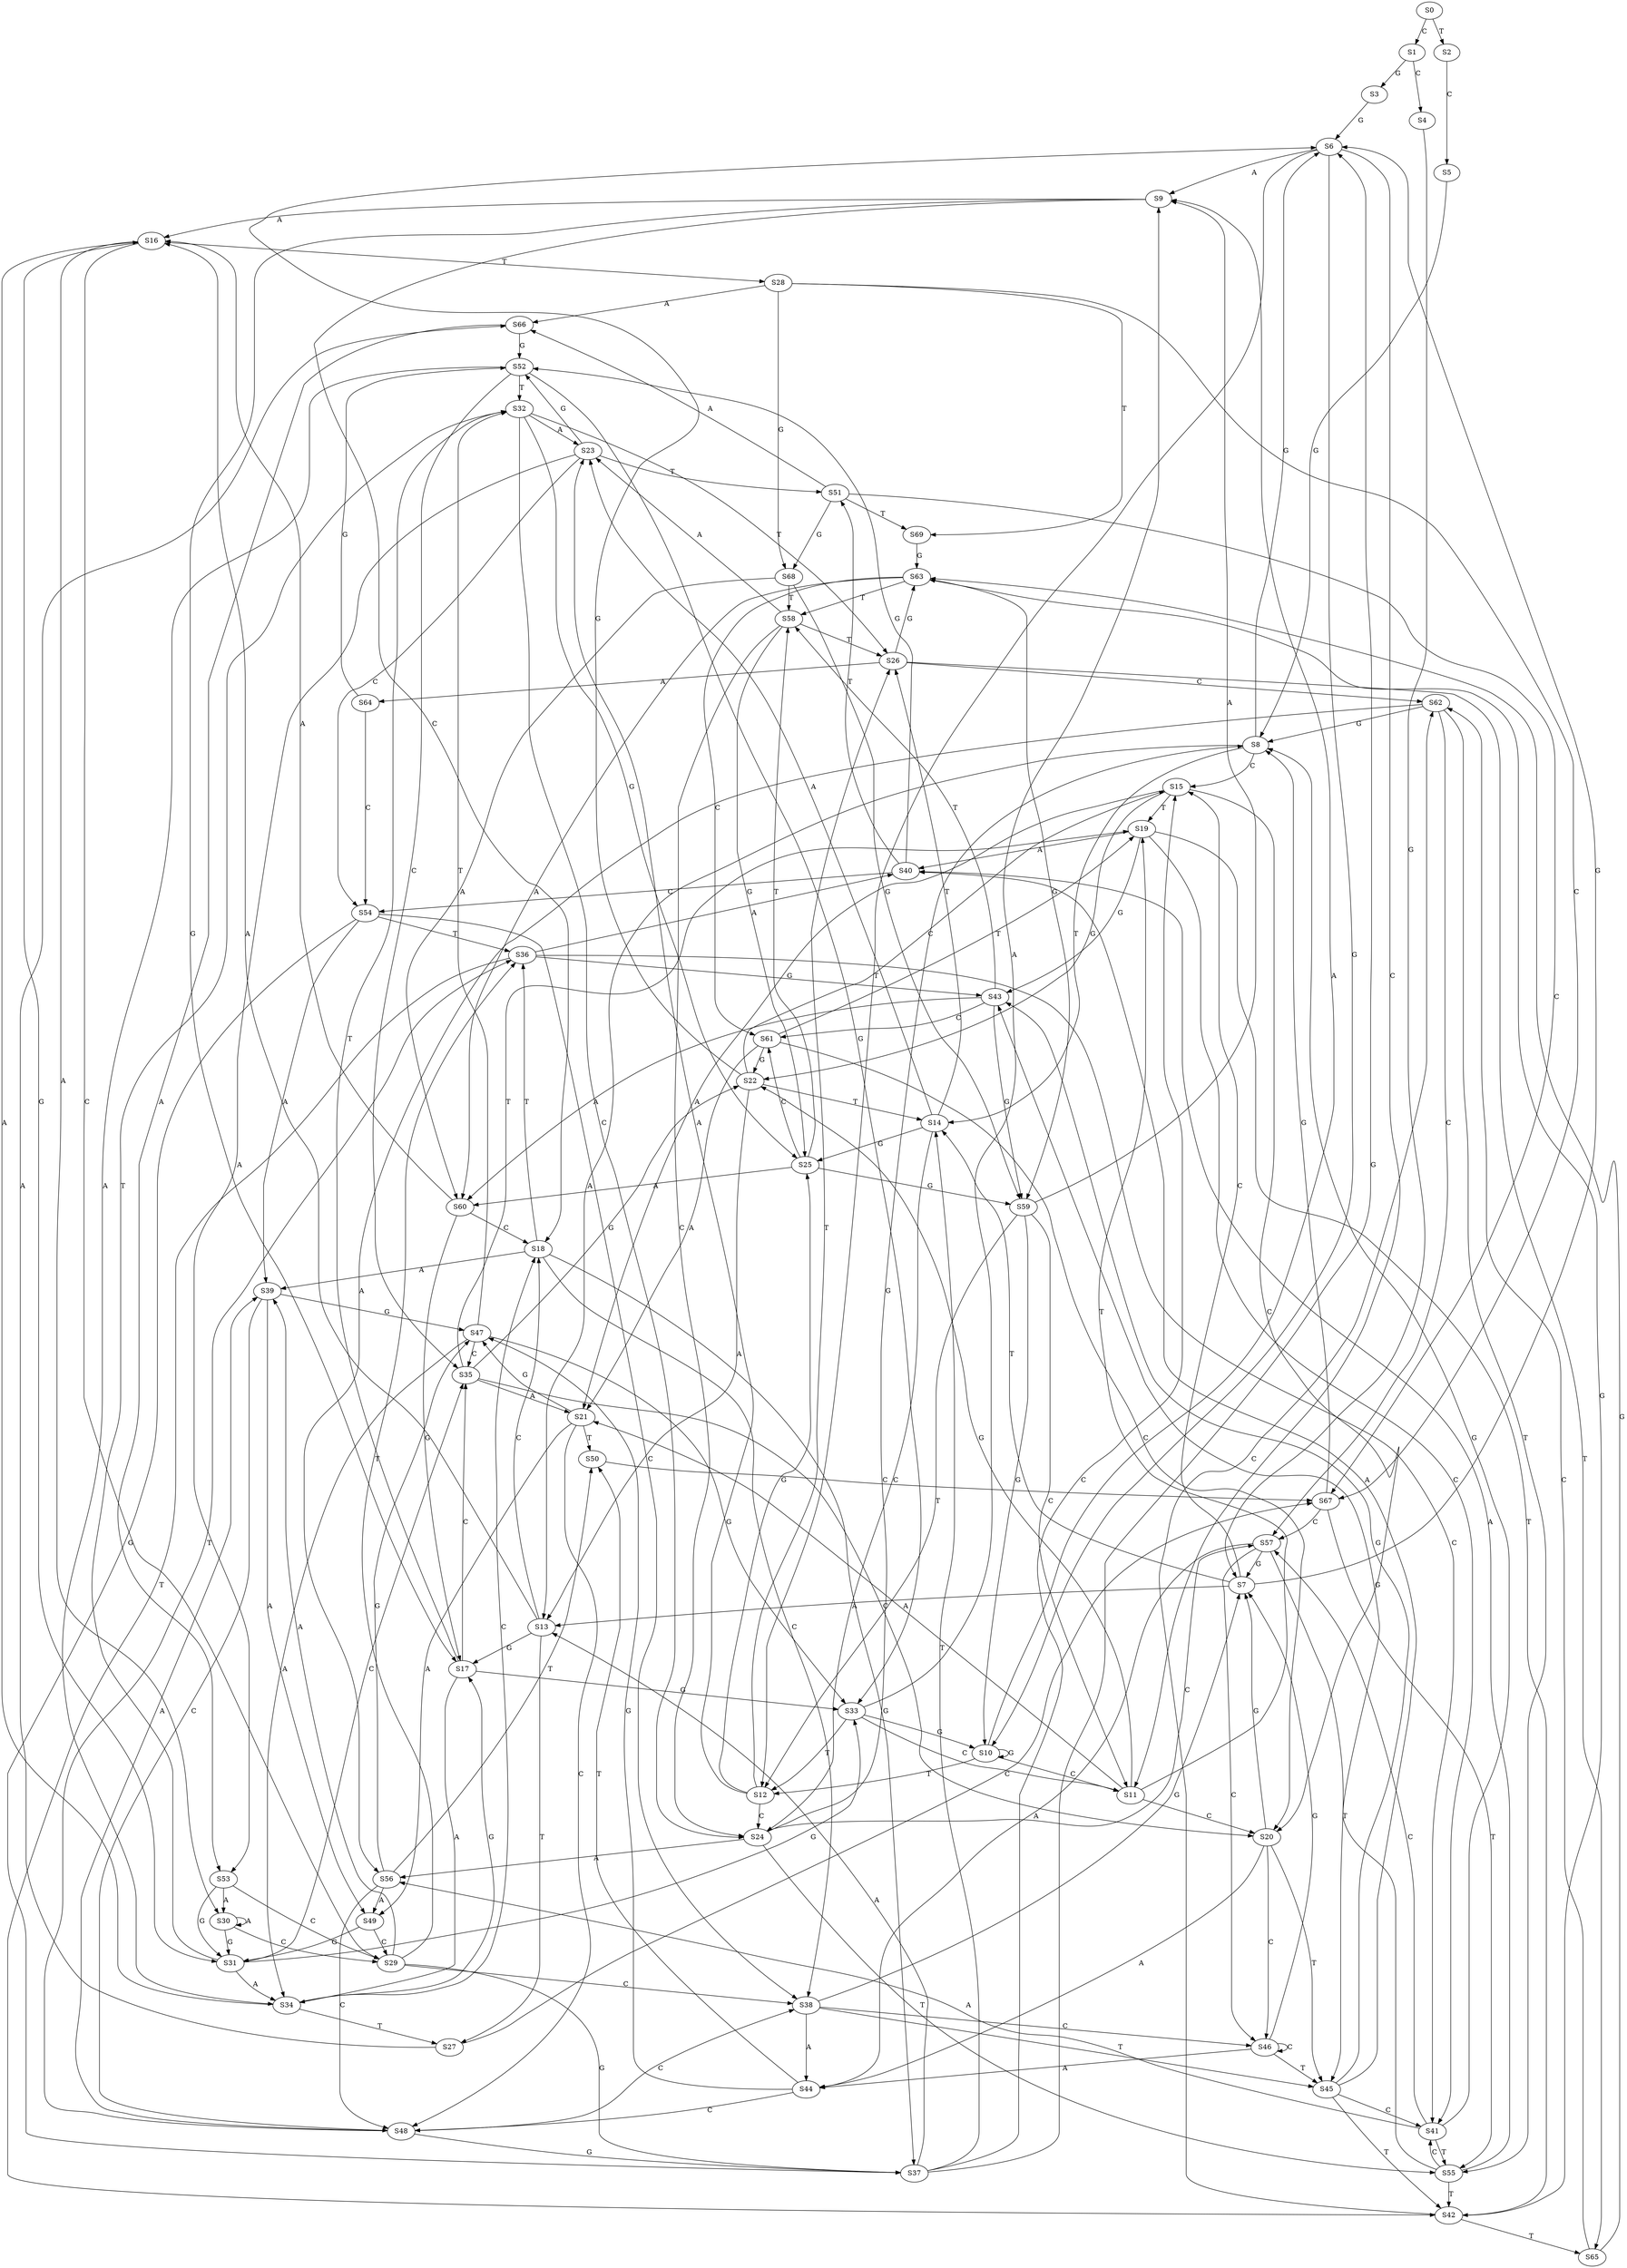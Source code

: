 strict digraph  {
	S0 -> S1 [ label = C ];
	S0 -> S2 [ label = T ];
	S1 -> S3 [ label = G ];
	S1 -> S4 [ label = C ];
	S2 -> S5 [ label = C ];
	S3 -> S6 [ label = G ];
	S4 -> S7 [ label = G ];
	S5 -> S8 [ label = G ];
	S6 -> S9 [ label = A ];
	S6 -> S10 [ label = G ];
	S6 -> S11 [ label = C ];
	S6 -> S12 [ label = T ];
	S7 -> S13 [ label = A ];
	S7 -> S6 [ label = G ];
	S7 -> S14 [ label = T ];
	S7 -> S15 [ label = C ];
	S8 -> S6 [ label = G ];
	S8 -> S14 [ label = T ];
	S8 -> S15 [ label = C ];
	S8 -> S13 [ label = A ];
	S9 -> S16 [ label = A ];
	S9 -> S17 [ label = G ];
	S9 -> S18 [ label = C ];
	S10 -> S12 [ label = T ];
	S10 -> S11 [ label = C ];
	S10 -> S10 [ label = G ];
	S10 -> S9 [ label = A ];
	S11 -> S19 [ label = T ];
	S11 -> S20 [ label = C ];
	S11 -> S21 [ label = A ];
	S11 -> S22 [ label = G ];
	S12 -> S23 [ label = A ];
	S12 -> S24 [ label = C ];
	S12 -> S25 [ label = G ];
	S12 -> S26 [ label = T ];
	S13 -> S16 [ label = A ];
	S13 -> S18 [ label = C ];
	S13 -> S17 [ label = G ];
	S13 -> S27 [ label = T ];
	S14 -> S24 [ label = C ];
	S14 -> S23 [ label = A ];
	S14 -> S25 [ label = G ];
	S14 -> S26 [ label = T ];
	S15 -> S22 [ label = G ];
	S15 -> S19 [ label = T ];
	S15 -> S20 [ label = C ];
	S15 -> S21 [ label = A ];
	S16 -> S28 [ label = T ];
	S16 -> S29 [ label = C ];
	S16 -> S30 [ label = A ];
	S16 -> S31 [ label = G ];
	S17 -> S32 [ label = T ];
	S17 -> S33 [ label = G ];
	S17 -> S34 [ label = A ];
	S17 -> S35 [ label = C ];
	S18 -> S36 [ label = T ];
	S18 -> S37 [ label = G ];
	S18 -> S38 [ label = C ];
	S18 -> S39 [ label = A ];
	S19 -> S40 [ label = A ];
	S19 -> S41 [ label = C ];
	S19 -> S42 [ label = T ];
	S19 -> S43 [ label = G ];
	S20 -> S7 [ label = G ];
	S20 -> S44 [ label = A ];
	S20 -> S45 [ label = T ];
	S20 -> S46 [ label = C ];
	S21 -> S47 [ label = G ];
	S21 -> S48 [ label = C ];
	S21 -> S49 [ label = A ];
	S21 -> S50 [ label = T ];
	S22 -> S6 [ label = G ];
	S22 -> S13 [ label = A ];
	S22 -> S14 [ label = T ];
	S22 -> S15 [ label = C ];
	S23 -> S51 [ label = T ];
	S23 -> S52 [ label = G ];
	S23 -> S53 [ label = A ];
	S23 -> S54 [ label = C ];
	S24 -> S55 [ label = T ];
	S24 -> S8 [ label = G ];
	S24 -> S56 [ label = A ];
	S24 -> S57 [ label = C ];
	S25 -> S58 [ label = T ];
	S25 -> S59 [ label = G ];
	S25 -> S60 [ label = A ];
	S25 -> S61 [ label = C ];
	S26 -> S62 [ label = C ];
	S26 -> S63 [ label = G ];
	S26 -> S64 [ label = A ];
	S26 -> S65 [ label = T ];
	S27 -> S66 [ label = A ];
	S27 -> S67 [ label = C ];
	S28 -> S66 [ label = A ];
	S28 -> S67 [ label = C ];
	S28 -> S68 [ label = G ];
	S28 -> S69 [ label = T ];
	S29 -> S39 [ label = A ];
	S29 -> S38 [ label = C ];
	S29 -> S37 [ label = G ];
	S29 -> S36 [ label = T ];
	S30 -> S31 [ label = G ];
	S30 -> S29 [ label = C ];
	S30 -> S30 [ label = A ];
	S31 -> S32 [ label = T ];
	S31 -> S34 [ label = A ];
	S31 -> S35 [ label = C ];
	S31 -> S33 [ label = G ];
	S32 -> S23 [ label = A ];
	S32 -> S24 [ label = C ];
	S32 -> S25 [ label = G ];
	S32 -> S26 [ label = T ];
	S33 -> S9 [ label = A ];
	S33 -> S10 [ label = G ];
	S33 -> S12 [ label = T ];
	S33 -> S11 [ label = C ];
	S34 -> S16 [ label = A ];
	S34 -> S18 [ label = C ];
	S34 -> S27 [ label = T ];
	S34 -> S17 [ label = G ];
	S35 -> S20 [ label = C ];
	S35 -> S21 [ label = A ];
	S35 -> S22 [ label = G ];
	S35 -> S19 [ label = T ];
	S36 -> S40 [ label = A ];
	S36 -> S41 [ label = C ];
	S36 -> S42 [ label = T ];
	S36 -> S43 [ label = G ];
	S37 -> S6 [ label = G ];
	S37 -> S13 [ label = A ];
	S37 -> S14 [ label = T ];
	S37 -> S15 [ label = C ];
	S38 -> S46 [ label = C ];
	S38 -> S44 [ label = A ];
	S38 -> S45 [ label = T ];
	S38 -> S7 [ label = G ];
	S39 -> S47 [ label = G ];
	S39 -> S48 [ label = C ];
	S39 -> S49 [ label = A ];
	S40 -> S52 [ label = G ];
	S40 -> S51 [ label = T ];
	S40 -> S54 [ label = C ];
	S41 -> S55 [ label = T ];
	S41 -> S8 [ label = G ];
	S41 -> S57 [ label = C ];
	S41 -> S56 [ label = A ];
	S42 -> S62 [ label = C ];
	S42 -> S65 [ label = T ];
	S42 -> S63 [ label = G ];
	S43 -> S60 [ label = A ];
	S43 -> S61 [ label = C ];
	S43 -> S59 [ label = G ];
	S43 -> S58 [ label = T ];
	S44 -> S47 [ label = G ];
	S44 -> S50 [ label = T ];
	S44 -> S48 [ label = C ];
	S45 -> S43 [ label = G ];
	S45 -> S41 [ label = C ];
	S45 -> S42 [ label = T ];
	S45 -> S40 [ label = A ];
	S46 -> S7 [ label = G ];
	S46 -> S46 [ label = C ];
	S46 -> S44 [ label = A ];
	S46 -> S45 [ label = T ];
	S47 -> S33 [ label = G ];
	S47 -> S32 [ label = T ];
	S47 -> S34 [ label = A ];
	S47 -> S35 [ label = C ];
	S48 -> S36 [ label = T ];
	S48 -> S37 [ label = G ];
	S48 -> S39 [ label = A ];
	S48 -> S38 [ label = C ];
	S49 -> S31 [ label = G ];
	S49 -> S29 [ label = C ];
	S50 -> S67 [ label = C ];
	S51 -> S67 [ label = C ];
	S51 -> S66 [ label = A ];
	S51 -> S69 [ label = T ];
	S51 -> S68 [ label = G ];
	S52 -> S32 [ label = T ];
	S52 -> S34 [ label = A ];
	S52 -> S35 [ label = C ];
	S52 -> S33 [ label = G ];
	S53 -> S31 [ label = G ];
	S53 -> S30 [ label = A ];
	S53 -> S29 [ label = C ];
	S54 -> S37 [ label = G ];
	S54 -> S36 [ label = T ];
	S54 -> S38 [ label = C ];
	S54 -> S39 [ label = A ];
	S55 -> S43 [ label = G ];
	S55 -> S41 [ label = C ];
	S55 -> S40 [ label = A ];
	S55 -> S42 [ label = T ];
	S56 -> S50 [ label = T ];
	S56 -> S48 [ label = C ];
	S56 -> S49 [ label = A ];
	S56 -> S47 [ label = G ];
	S57 -> S46 [ label = C ];
	S57 -> S44 [ label = A ];
	S57 -> S45 [ label = T ];
	S57 -> S7 [ label = G ];
	S58 -> S24 [ label = C ];
	S58 -> S26 [ label = T ];
	S58 -> S25 [ label = G ];
	S58 -> S23 [ label = A ];
	S59 -> S10 [ label = G ];
	S59 -> S11 [ label = C ];
	S59 -> S9 [ label = A ];
	S59 -> S12 [ label = T ];
	S60 -> S17 [ label = G ];
	S60 -> S18 [ label = C ];
	S60 -> S16 [ label = A ];
	S61 -> S20 [ label = C ];
	S61 -> S22 [ label = G ];
	S61 -> S19 [ label = T ];
	S61 -> S21 [ label = A ];
	S62 -> S56 [ label = A ];
	S62 -> S57 [ label = C ];
	S62 -> S8 [ label = G ];
	S62 -> S55 [ label = T ];
	S63 -> S59 [ label = G ];
	S63 -> S61 [ label = C ];
	S63 -> S58 [ label = T ];
	S63 -> S60 [ label = A ];
	S64 -> S54 [ label = C ];
	S64 -> S52 [ label = G ];
	S65 -> S63 [ label = G ];
	S65 -> S62 [ label = C ];
	S66 -> S52 [ label = G ];
	S66 -> S53 [ label = A ];
	S67 -> S57 [ label = C ];
	S67 -> S8 [ label = G ];
	S67 -> S55 [ label = T ];
	S68 -> S59 [ label = G ];
	S68 -> S60 [ label = A ];
	S68 -> S58 [ label = T ];
	S69 -> S63 [ label = G ];
}

